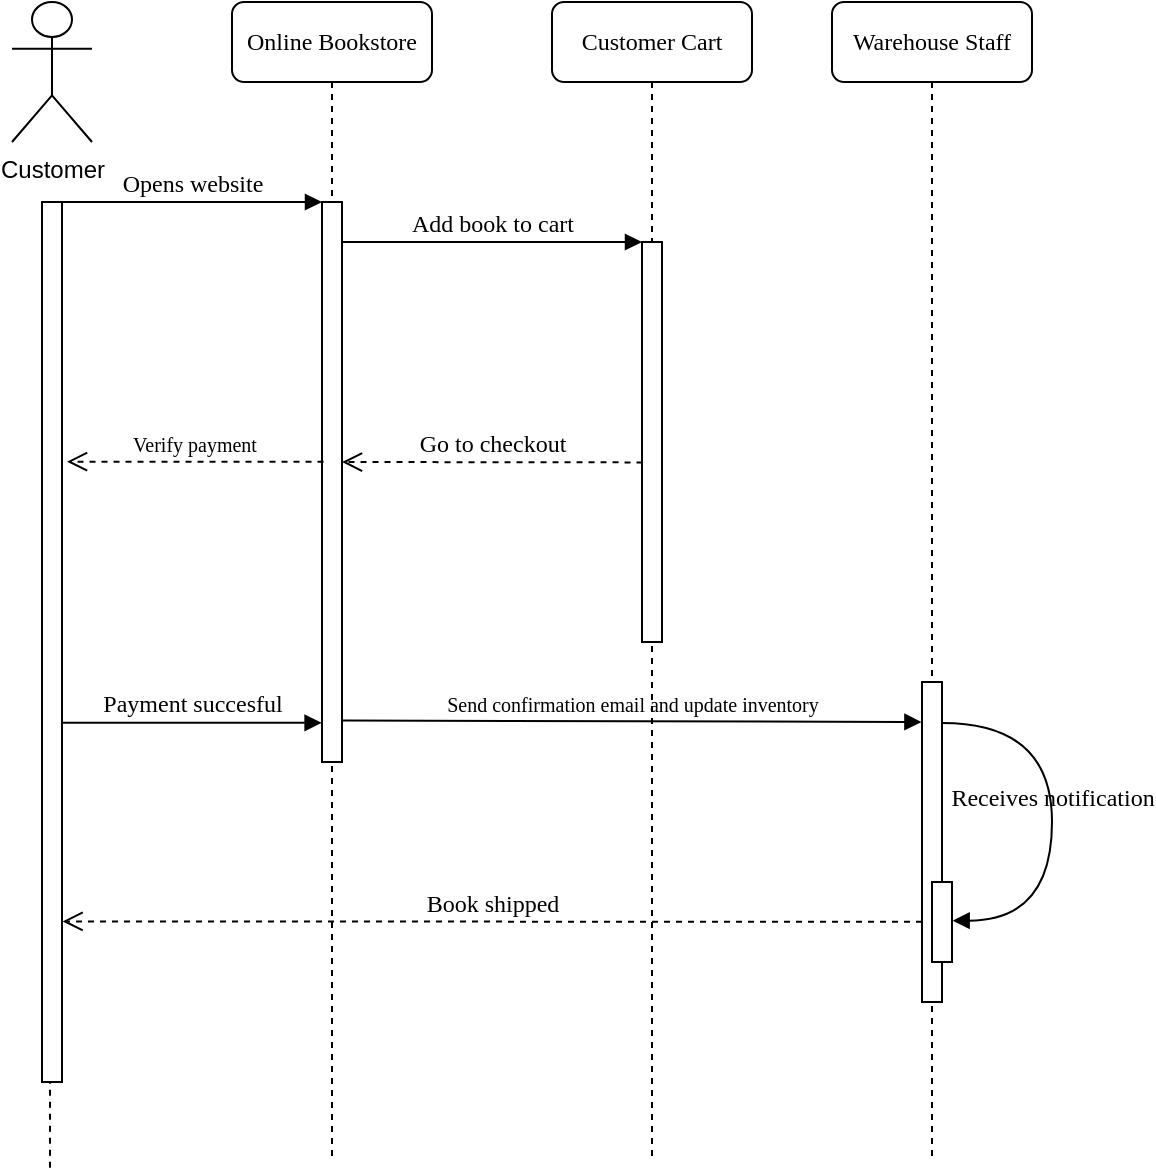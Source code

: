<mxfile version="20.7.4" type="github"><diagram name="Page-1" id="13e1069c-82ec-6db2-03f1-153e76fe0fe0"><mxGraphModel dx="372" dy="304" grid="1" gridSize="10" guides="1" tooltips="1" connect="1" arrows="1" fold="1" page="1" pageScale="1" pageWidth="1100" pageHeight="850" background="none" math="0" shadow="0"><root><mxCell id="0"/><mxCell id="1" parent="0"/><mxCell id="7baba1c4bc27f4b0-2" value="Online Bookstore" style="shape=umlLifeline;perimeter=lifelinePerimeter;whiteSpace=wrap;html=1;container=1;collapsible=0;recursiveResize=0;outlineConnect=0;rounded=1;shadow=0;comic=0;labelBackgroundColor=none;strokeWidth=1;fontFamily=Verdana;fontSize=12;align=center;" parent="1" vertex="1"><mxGeometry x="240" y="80" width="100" height="580" as="geometry"/></mxCell><mxCell id="7baba1c4bc27f4b0-10" value="" style="html=1;points=[];perimeter=orthogonalPerimeter;rounded=0;shadow=0;comic=0;labelBackgroundColor=none;strokeWidth=1;fontFamily=Verdana;fontSize=12;align=center;" parent="7baba1c4bc27f4b0-2" vertex="1"><mxGeometry x="45" y="100" width="10" height="280" as="geometry"/></mxCell><mxCell id="7baba1c4bc27f4b0-3" value="Customer Cart" style="shape=umlLifeline;perimeter=lifelinePerimeter;whiteSpace=wrap;html=1;container=1;collapsible=0;recursiveResize=0;outlineConnect=0;rounded=1;shadow=0;comic=0;labelBackgroundColor=none;strokeWidth=1;fontFamily=Verdana;fontSize=12;align=center;" parent="1" vertex="1"><mxGeometry x="400" y="80" width="100" height="580" as="geometry"/></mxCell><mxCell id="7baba1c4bc27f4b0-13" value="" style="html=1;points=[];perimeter=orthogonalPerimeter;rounded=0;shadow=0;comic=0;labelBackgroundColor=none;strokeWidth=1;fontFamily=Verdana;fontSize=12;align=center;" parent="7baba1c4bc27f4b0-3" vertex="1"><mxGeometry x="45" y="120" width="10" height="200" as="geometry"/></mxCell><mxCell id="OW_sPPAjyFS8ZsVyZUot-11" value="Book shipped" style="html=1;verticalAlign=bottom;endArrow=open;dashed=1;endSize=8;labelBackgroundColor=none;fontFamily=Verdana;fontSize=12;edgeStyle=elbowEdgeStyle;elbow=vertical;exitX=0.027;exitY=0.551;exitDx=0;exitDy=0;exitPerimeter=0;entryX=1.029;entryY=0.817;entryDx=0;entryDy=0;entryPerimeter=0;" parent="7baba1c4bc27f4b0-3" target="7baba1c4bc27f4b0-9" edge="1"><mxGeometry relative="1" as="geometry"><mxPoint x="34.73" y="459.71" as="targetPoint"/><Array as="points"><mxPoint x="109.73" y="459.71"/><mxPoint x="439.73" y="409.71"/></Array><mxPoint x="185.0" y="459.91" as="sourcePoint"/></mxGeometry></mxCell><mxCell id="7baba1c4bc27f4b0-4" value="Warehouse Staff" style="shape=umlLifeline;perimeter=lifelinePerimeter;whiteSpace=wrap;html=1;container=1;collapsible=0;recursiveResize=0;outlineConnect=0;rounded=1;shadow=0;comic=0;labelBackgroundColor=none;strokeWidth=1;fontFamily=Verdana;fontSize=12;align=center;" parent="1" vertex="1"><mxGeometry x="540" y="80" width="100" height="580" as="geometry"/></mxCell><mxCell id="7baba1c4bc27f4b0-17" value="Send confirmation email and update inventory" style="html=1;verticalAlign=bottom;endArrow=block;labelBackgroundColor=none;fontFamily=Verdana;fontSize=10;edgeStyle=elbowEdgeStyle;elbow=vertical;exitX=1.051;exitY=0.926;exitDx=0;exitDy=0;exitPerimeter=0;entryX=-0.029;entryY=0.125;entryDx=0;entryDy=0;entryPerimeter=0;" parent="1" source="7baba1c4bc27f4b0-10" target="7baba1c4bc27f4b0-22" edge="1"><mxGeometry relative="1" as="geometry"><mxPoint x="360" y="370" as="sourcePoint"/><Array as="points"><mxPoint x="310" y="440"/><mxPoint x="320" y="380"/></Array><mxPoint x="530" y="470" as="targetPoint"/></mxGeometry></mxCell><mxCell id="7baba1c4bc27f4b0-22" value="" style="html=1;points=[];perimeter=orthogonalPerimeter;rounded=0;shadow=0;comic=0;labelBackgroundColor=none;strokeWidth=1;fontFamily=Verdana;fontSize=12;align=center;" parent="1" vertex="1"><mxGeometry x="585" y="420" width="10" height="160" as="geometry"/></mxCell><mxCell id="7baba1c4bc27f4b0-23" value="Payment succesful" style="html=1;verticalAlign=bottom;endArrow=block;labelBackgroundColor=none;fontFamily=Verdana;fontSize=12;entryX=-0.021;entryY=0.93;entryDx=0;entryDy=0;entryPerimeter=0;" parent="1" source="7baba1c4bc27f4b0-9" target="7baba1c4bc27f4b0-10" edge="1"><mxGeometry relative="1" as="geometry"><mxPoint x="510" y="420" as="sourcePoint"/><mxPoint x="280" y="440" as="targetPoint"/></mxGeometry></mxCell><mxCell id="7baba1c4bc27f4b0-11" value="Opens website" style="html=1;verticalAlign=bottom;endArrow=block;entryX=0;entryY=0;labelBackgroundColor=none;fontFamily=Verdana;fontSize=12;edgeStyle=elbowEdgeStyle;elbow=vertical;" parent="1" source="7baba1c4bc27f4b0-9" target="7baba1c4bc27f4b0-10" edge="1"><mxGeometry relative="1" as="geometry"><mxPoint x="220" y="190" as="sourcePoint"/></mxGeometry></mxCell><mxCell id="7baba1c4bc27f4b0-14" value="Add book to cart" style="html=1;verticalAlign=bottom;endArrow=block;entryX=0;entryY=0;labelBackgroundColor=none;fontFamily=Verdana;fontSize=12;edgeStyle=elbowEdgeStyle;elbow=vertical;" parent="1" source="7baba1c4bc27f4b0-10" target="7baba1c4bc27f4b0-13" edge="1"><mxGeometry relative="1" as="geometry"><mxPoint x="370" y="200" as="sourcePoint"/></mxGeometry></mxCell><mxCell id="7baba1c4bc27f4b0-37" value="" style="html=1;points=[];perimeter=orthogonalPerimeter;rounded=0;shadow=0;comic=0;labelBackgroundColor=none;strokeWidth=1;fontFamily=Verdana;fontSize=12;align=center;" parent="1" vertex="1"><mxGeometry x="590" y="520" width="10" height="40" as="geometry"/></mxCell><mxCell id="7baba1c4bc27f4b0-39" value="Receives notification" style="html=1;verticalAlign=bottom;endArrow=block;labelBackgroundColor=none;fontFamily=Verdana;fontSize=12;elbow=vertical;edgeStyle=orthogonalEdgeStyle;curved=1;entryX=1;entryY=0.286;entryPerimeter=0;exitX=1.02;exitY=0.128;exitPerimeter=0;exitDx=0;exitDy=0;" parent="1" edge="1" source="7baba1c4bc27f4b0-22"><mxGeometry relative="1" as="geometry"><mxPoint x="595.333" y="501" as="sourcePoint"/><mxPoint x="600.333" y="539.333" as="targetPoint"/><Array as="points"><mxPoint x="650" y="441"/><mxPoint x="650" y="539"/></Array></mxGeometry></mxCell><mxCell id="OW_sPPAjyFS8ZsVyZUot-1" value="Customer" style="shape=umlActor;verticalLabelPosition=bottom;verticalAlign=top;html=1;outlineConnect=0;" parent="1" vertex="1"><mxGeometry x="130" y="80" width="40" height="70" as="geometry"/></mxCell><mxCell id="OW_sPPAjyFS8ZsVyZUot-3" value="" style="endArrow=none;dashed=1;html=1;rounded=0;entryX=0.42;entryY=0.003;entryDx=0;entryDy=0;entryPerimeter=0;" parent="1" edge="1" target="7baba1c4bc27f4b0-9"><mxGeometry width="50" height="50" relative="1" as="geometry"><mxPoint x="149" y="662.857" as="sourcePoint"/><mxPoint x="150" y="170" as="targetPoint"/></mxGeometry></mxCell><mxCell id="7baba1c4bc27f4b0-9" value="" style="html=1;points=[];perimeter=orthogonalPerimeter;rounded=0;shadow=0;comic=0;labelBackgroundColor=none;strokeWidth=1;fontFamily=Verdana;fontSize=12;align=center;" parent="1" vertex="1"><mxGeometry x="145" y="180" width="10" height="440" as="geometry"/></mxCell><mxCell id="7baba1c4bc27f4b0-21" value="Go to checkout" style="html=1;verticalAlign=bottom;endArrow=open;dashed=1;endSize=8;labelBackgroundColor=none;fontFamily=Verdana;fontSize=12;edgeStyle=elbowEdgeStyle;elbow=vertical;exitX=0.027;exitY=0.551;exitDx=0;exitDy=0;exitPerimeter=0;" parent="1" source="7baba1c4bc27f4b0-13" target="7baba1c4bc27f4b0-10" edge="1"><mxGeometry relative="1" as="geometry"><mxPoint x="650" y="306" as="targetPoint"/><Array as="points"><mxPoint x="370" y="310"/><mxPoint x="700" y="260"/></Array><mxPoint x="440" y="310" as="sourcePoint"/></mxGeometry></mxCell><mxCell id="OW_sPPAjyFS8ZsVyZUot-5" value="Verify payment" style="html=1;verticalAlign=bottom;endArrow=open;dashed=1;endSize=8;labelBackgroundColor=none;fontFamily=Verdana;fontSize=10;edgeStyle=elbowEdgeStyle;elbow=vertical;entryX=1.251;entryY=0.297;entryDx=0;entryDy=0;entryPerimeter=0;exitX=0.076;exitY=0.464;exitDx=0;exitDy=0;exitPerimeter=0;" parent="1" source="7baba1c4bc27f4b0-10" target="7baba1c4bc27f4b0-9" edge="1"><mxGeometry relative="1" as="geometry"><mxPoint x="170" y="309.82" as="targetPoint"/><Array as="points"><mxPoint x="245" y="309.82"/><mxPoint x="575" y="259.82"/></Array><mxPoint x="280" y="310" as="sourcePoint"/></mxGeometry></mxCell></root></mxGraphModel></diagram></mxfile>